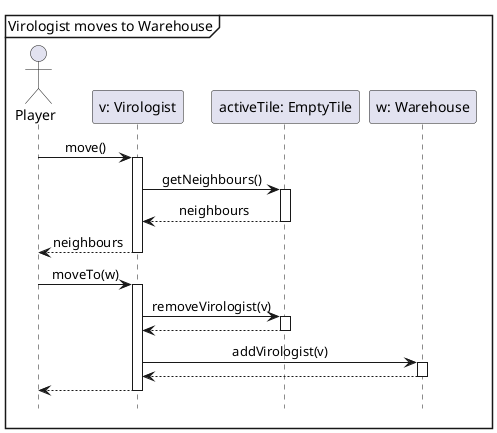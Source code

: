 @startuml
'https://plantuml.com/sequence-diagram
hide footbox
skinparam sequenceMessageAlign center

mainframe Virologist moves to Warehouse

actor Player as p
participant "v: Virologist" as v
participant "activeTile: EmptyTile" as t1
participant "w: Warehouse" as w

p -> v++ : move()
    v -> t1 ++ : getNeighbours()
    return neighbours
return neighbours

p -> v ++: moveTo(w)
    v -> t1 ++ : removeVirologist(v)
    return
    v -> w ++ : addVirologist(v)
    return
return
@enduml@startuml
'https://plantuml.com/sequence-diagram

autonumber

Alice -> Bob: Authentication Request
Bob --> Alice: Authentication Response

Alice -> Bob: Another authentication Request
Alice <-- Bob: another authentication Response
@enduml
